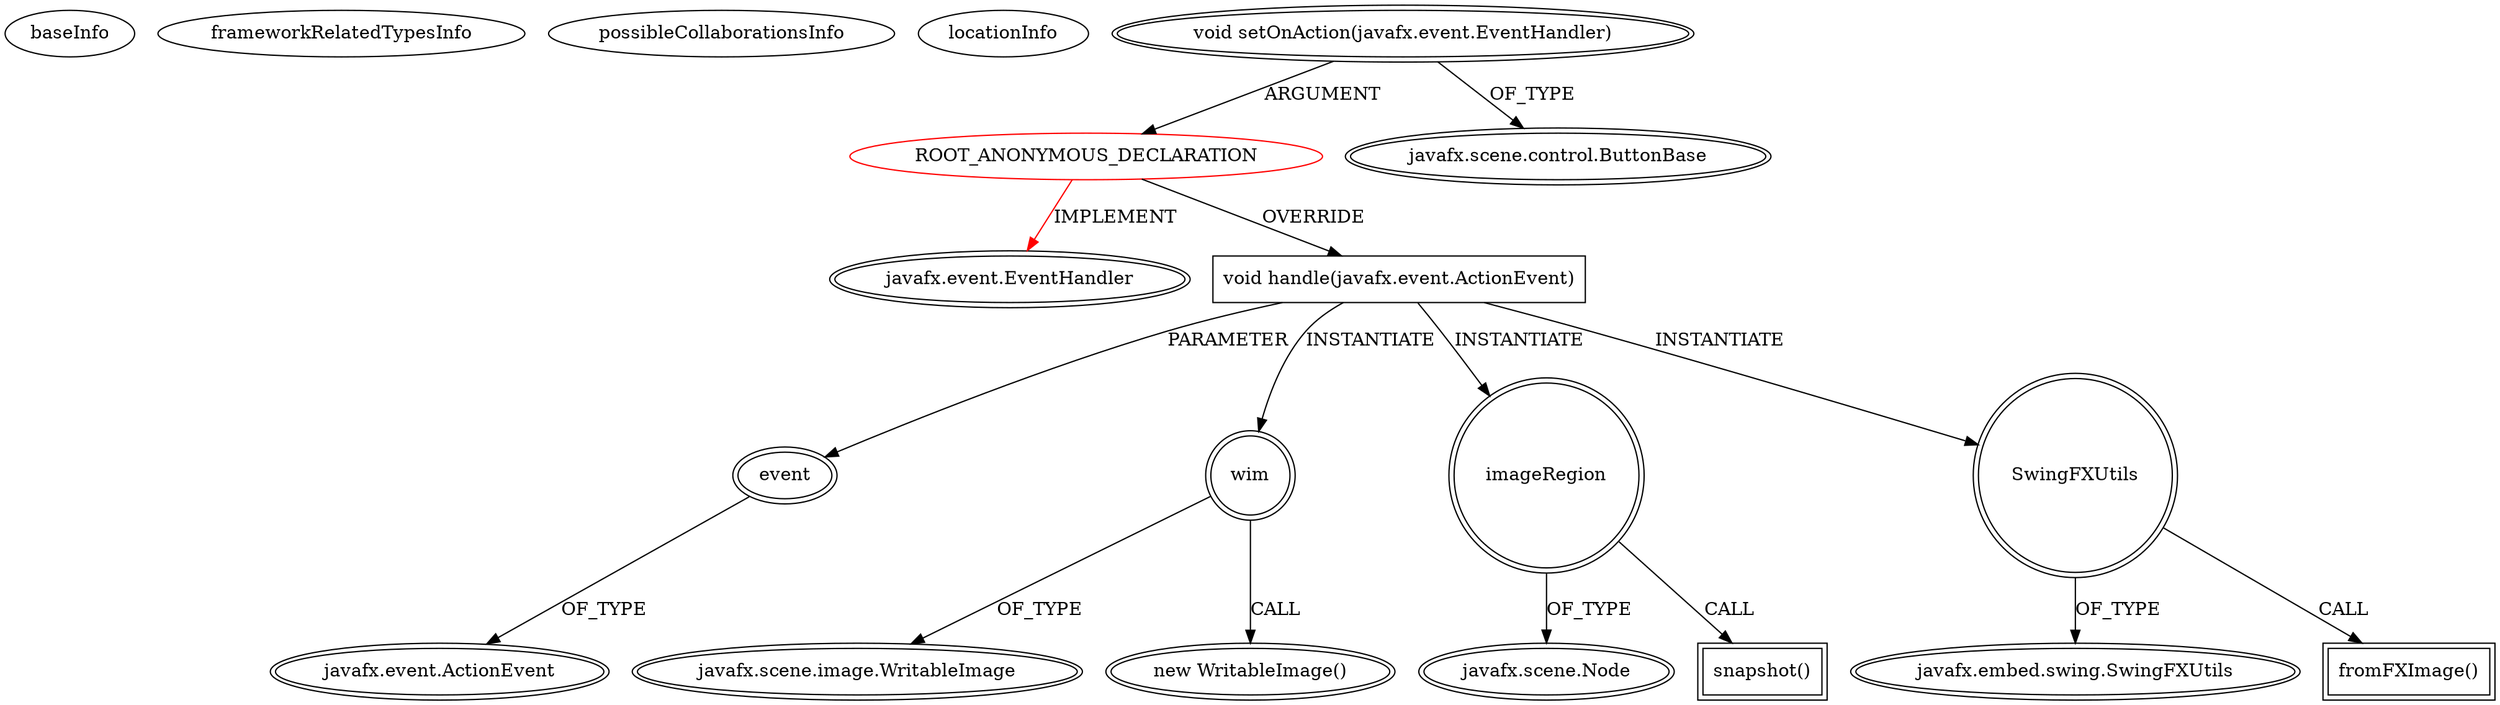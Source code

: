 digraph {
baseInfo[graphId=4058,category="extension_graph",isAnonymous=true,possibleRelation=false]
frameworkRelatedTypesInfo[0="javafx.event.EventHandler"]
possibleCollaborationsInfo[]
locationInfo[projectName="rwihaib-DrawAppFX",filePath="/rwihaib-DrawAppFX/DrawAppFX-master/src/drawapp/MainWindow.java",contextSignature="javafx.scene.layout.GridPane buildGUI()",graphId="4058"]
0[label="ROOT_ANONYMOUS_DECLARATION",vertexType="ROOT_ANONYMOUS_DECLARATION",isFrameworkType=false,color=red]
1[label="javafx.event.EventHandler",vertexType="FRAMEWORK_INTERFACE_TYPE",isFrameworkType=true,peripheries=2]
2[label="void setOnAction(javafx.event.EventHandler)",vertexType="OUTSIDE_CALL",isFrameworkType=true,peripheries=2]
3[label="javafx.scene.control.ButtonBase",vertexType="FRAMEWORK_CLASS_TYPE",isFrameworkType=true,peripheries=2]
4[label="void handle(javafx.event.ActionEvent)",vertexType="OVERRIDING_METHOD_DECLARATION",isFrameworkType=false,shape=box]
5[label="event",vertexType="PARAMETER_DECLARATION",isFrameworkType=true,peripheries=2]
6[label="javafx.event.ActionEvent",vertexType="FRAMEWORK_CLASS_TYPE",isFrameworkType=true,peripheries=2]
8[label="wim",vertexType="VARIABLE_EXPRESION",isFrameworkType=true,peripheries=2,shape=circle]
9[label="javafx.scene.image.WritableImage",vertexType="FRAMEWORK_CLASS_TYPE",isFrameworkType=true,peripheries=2]
7[label="new WritableImage()",vertexType="CONSTRUCTOR_CALL",isFrameworkType=true,peripheries=2]
10[label="imageRegion",vertexType="VARIABLE_EXPRESION",isFrameworkType=true,peripheries=2,shape=circle]
12[label="javafx.scene.Node",vertexType="FRAMEWORK_CLASS_TYPE",isFrameworkType=true,peripheries=2]
11[label="snapshot()",vertexType="INSIDE_CALL",isFrameworkType=true,peripheries=2,shape=box]
13[label="SwingFXUtils",vertexType="VARIABLE_EXPRESION",isFrameworkType=true,peripheries=2,shape=circle]
15[label="javafx.embed.swing.SwingFXUtils",vertexType="FRAMEWORK_CLASS_TYPE",isFrameworkType=true,peripheries=2]
14[label="fromFXImage()",vertexType="INSIDE_CALL",isFrameworkType=true,peripheries=2,shape=box]
0->1[label="IMPLEMENT",color=red]
2->0[label="ARGUMENT"]
2->3[label="OF_TYPE"]
0->4[label="OVERRIDE"]
5->6[label="OF_TYPE"]
4->5[label="PARAMETER"]
4->8[label="INSTANTIATE"]
8->9[label="OF_TYPE"]
8->7[label="CALL"]
4->10[label="INSTANTIATE"]
10->12[label="OF_TYPE"]
10->11[label="CALL"]
4->13[label="INSTANTIATE"]
13->15[label="OF_TYPE"]
13->14[label="CALL"]
}
